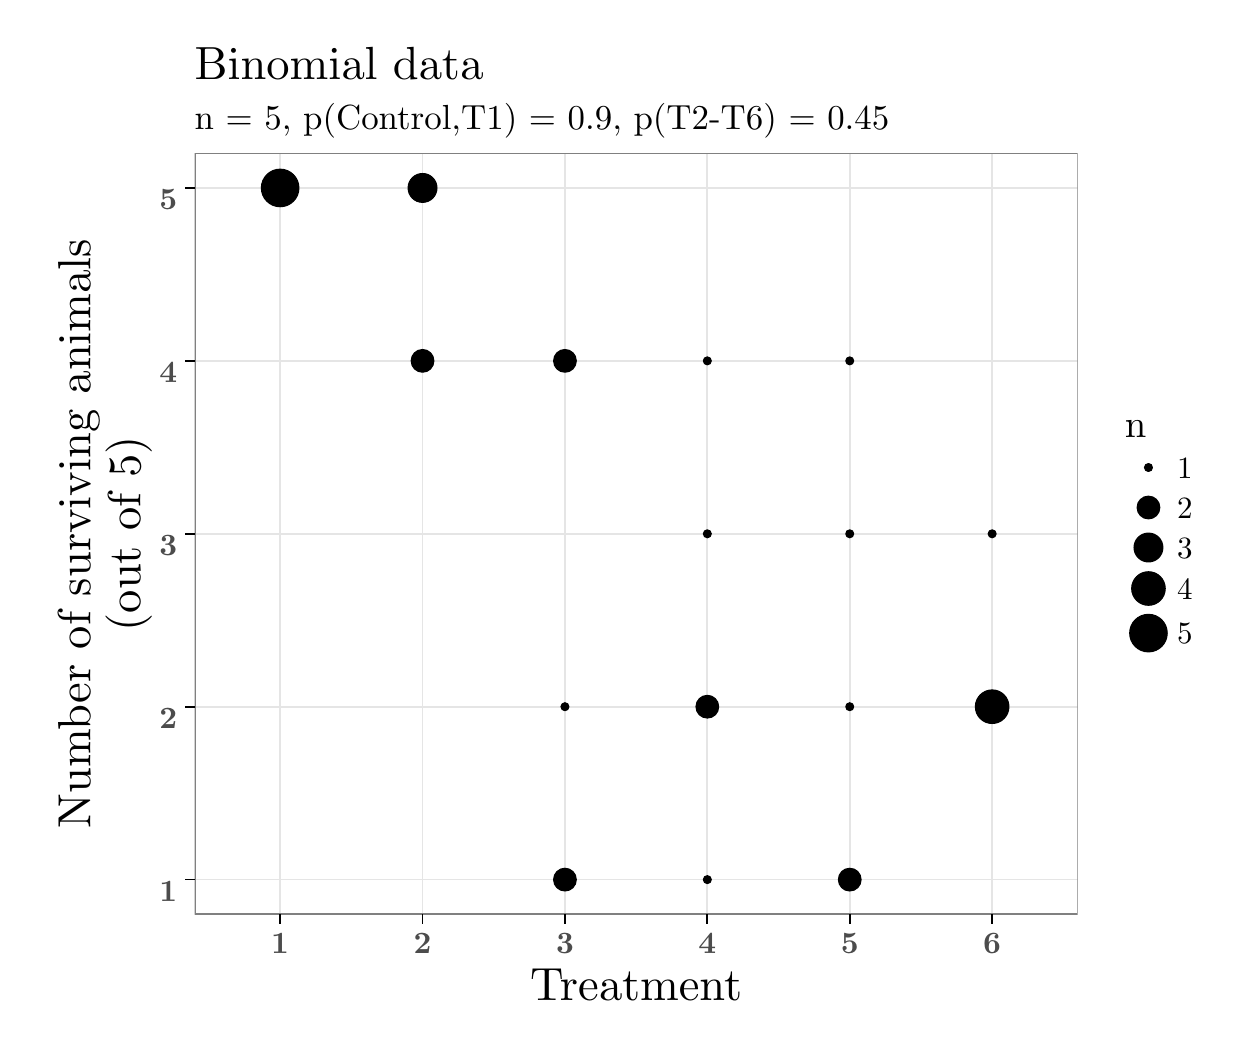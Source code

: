 % Created by tikzDevice version 0.10.1 on 2017-01-04 14:00:20
% !TEX encoding = UTF-8 Unicode
\begin{tikzpicture}[x=1pt,y=1pt]
\definecolor{fillColor}{RGB}{255,255,255}
\path[use as bounding box,fill=fillColor,fill opacity=0.00] (0,0) rectangle (433.62,361.35);
\begin{scope}
\path[clip] (  0.00,  0.00) rectangle (433.62,361.35);
\definecolor{drawColor}{RGB}{255,255,255}
\definecolor{fillColor}{RGB}{255,255,255}

\path[draw=drawColor,line width= 0.6pt,line join=round,line cap=round,fill=fillColor] (  0.00,  0.00) rectangle (433.62,361.35);
\end{scope}
\begin{scope}
\path[clip] ( 60.35, 41.00) rectangle (379.38,315.93);
\definecolor{fillColor}{RGB}{255,255,255}

\path[fill=fillColor] ( 60.35, 41.00) rectangle (379.38,315.93);
\definecolor{drawColor}{gray}{0.90}

\path[draw=drawColor,line width= 0.6pt,line join=round] ( 60.35, 53.50) --
	(379.38, 53.50);

\path[draw=drawColor,line width= 0.6pt,line join=round] ( 60.35,115.98) --
	(379.38,115.98);

\path[draw=drawColor,line width= 0.6pt,line join=round] ( 60.35,178.46) --
	(379.38,178.46);

\path[draw=drawColor,line width= 0.6pt,line join=round] ( 60.35,240.95) --
	(379.38,240.95);

\path[draw=drawColor,line width= 0.6pt,line join=round] ( 60.35,303.43) --
	(379.38,303.43);

\path[draw=drawColor,line width= 0.6pt,line join=round] ( 91.23, 41.00) --
	( 91.23,315.93);

\path[draw=drawColor,line width= 0.6pt,line join=round] (142.68, 41.00) --
	(142.68,315.93);

\path[draw=drawColor,line width= 0.6pt,line join=round] (194.14, 41.00) --
	(194.14,315.93);

\path[draw=drawColor,line width= 0.6pt,line join=round] (245.59, 41.00) --
	(245.59,315.93);

\path[draw=drawColor,line width= 0.6pt,line join=round] (297.05, 41.00) --
	(297.05,315.93);

\path[draw=drawColor,line width= 0.6pt,line join=round] (348.51, 41.00) --
	(348.51,315.93);
\definecolor{drawColor}{RGB}{0,0,0}
\definecolor{fillColor}{RGB}{0,0,0}

\path[draw=drawColor,line width= 0.4pt,line join=round,line cap=round,fill=fillColor] ( 91.23,303.43) circle (  6.78);

\path[draw=drawColor,line width= 0.4pt,line join=round,line cap=round,fill=fillColor] (142.68,240.95) circle (  4.10);

\path[draw=drawColor,line width= 0.4pt,line join=round,line cap=round,fill=fillColor] (142.68,303.43) circle (  5.21);

\path[draw=drawColor,line width= 0.4pt,line join=round,line cap=round,fill=fillColor] (194.14, 53.50) circle (  4.10);

\path[draw=drawColor,line width= 0.4pt,line join=round,line cap=round,fill=fillColor] (194.14,115.98) circle (  1.43);

\path[draw=drawColor,line width= 0.4pt,line join=round,line cap=round,fill=fillColor] (194.14,240.95) circle (  4.10);

\path[draw=drawColor,line width= 0.4pt,line join=round,line cap=round,fill=fillColor] (245.59, 53.50) circle (  1.43);

\path[draw=drawColor,line width= 0.4pt,line join=round,line cap=round,fill=fillColor] (245.59,115.98) circle (  4.10);

\path[draw=drawColor,line width= 0.4pt,line join=round,line cap=round,fill=fillColor] (245.59,178.46) circle (  1.43);

\path[draw=drawColor,line width= 0.4pt,line join=round,line cap=round,fill=fillColor] (245.59,240.95) circle (  1.43);

\path[draw=drawColor,line width= 0.4pt,line join=round,line cap=round,fill=fillColor] (297.05, 53.50) circle (  4.10);

\path[draw=drawColor,line width= 0.4pt,line join=round,line cap=round,fill=fillColor] (297.05,115.98) circle (  1.43);

\path[draw=drawColor,line width= 0.4pt,line join=round,line cap=round,fill=fillColor] (297.05,178.46) circle (  1.43);

\path[draw=drawColor,line width= 0.4pt,line join=round,line cap=round,fill=fillColor] (297.05,240.95) circle (  1.43);

\path[draw=drawColor,line width= 0.4pt,line join=round,line cap=round,fill=fillColor] (348.51,115.98) circle (  6.06);

\path[draw=drawColor,line width= 0.4pt,line join=round,line cap=round,fill=fillColor] (348.51,178.46) circle (  1.43);
\definecolor{drawColor}{gray}{0.50}

\path[draw=drawColor,line width= 0.6pt,line join=round,line cap=round] ( 60.35, 41.00) rectangle (379.38,315.93);
\end{scope}
\begin{scope}
\path[clip] (  0.00,  0.00) rectangle (433.62,361.35);
\definecolor{drawColor}{gray}{0.30}

\node[text=drawColor,anchor=base east,inner sep=0pt, outer sep=0pt, scale=  1.12] at ( 54.05, 45.77) {\bfseries 1};

\node[text=drawColor,anchor=base east,inner sep=0pt, outer sep=0pt, scale=  1.12] at ( 54.05,108.25) {\bfseries 2};

\node[text=drawColor,anchor=base east,inner sep=0pt, outer sep=0pt, scale=  1.12] at ( 54.05,170.74) {\bfseries 3};

\node[text=drawColor,anchor=base east,inner sep=0pt, outer sep=0pt, scale=  1.12] at ( 54.05,233.22) {\bfseries 4};

\node[text=drawColor,anchor=base east,inner sep=0pt, outer sep=0pt, scale=  1.12] at ( 54.05,295.70) {\bfseries 5};
\end{scope}
\begin{scope}
\path[clip] (  0.00,  0.00) rectangle (433.62,361.35);
\definecolor{drawColor}{RGB}{0,0,0}

\path[draw=drawColor,line width= 0.6pt,line join=round] ( 56.85, 53.50) --
	( 60.35, 53.50);

\path[draw=drawColor,line width= 0.6pt,line join=round] ( 56.85,115.98) --
	( 60.35,115.98);

\path[draw=drawColor,line width= 0.6pt,line join=round] ( 56.85,178.46) --
	( 60.35,178.46);

\path[draw=drawColor,line width= 0.6pt,line join=round] ( 56.85,240.95) --
	( 60.35,240.95);

\path[draw=drawColor,line width= 0.6pt,line join=round] ( 56.85,303.43) --
	( 60.35,303.43);
\end{scope}
\begin{scope}
\path[clip] (  0.00,  0.00) rectangle (433.62,361.35);
\definecolor{drawColor}{RGB}{0,0,0}

\path[draw=drawColor,line width= 0.6pt,line join=round] ( 91.23, 37.50) --
	( 91.23, 41.00);

\path[draw=drawColor,line width= 0.6pt,line join=round] (142.68, 37.50) --
	(142.68, 41.00);

\path[draw=drawColor,line width= 0.6pt,line join=round] (194.14, 37.50) --
	(194.14, 41.00);

\path[draw=drawColor,line width= 0.6pt,line join=round] (245.59, 37.50) --
	(245.59, 41.00);

\path[draw=drawColor,line width= 0.6pt,line join=round] (297.05, 37.50) --
	(297.05, 41.00);

\path[draw=drawColor,line width= 0.6pt,line join=round] (348.51, 37.50) --
	(348.51, 41.00);
\end{scope}
\begin{scope}
\path[clip] (  0.00,  0.00) rectangle (433.62,361.35);
\definecolor{drawColor}{gray}{0.30}

\node[text=drawColor,anchor=base,inner sep=0pt, outer sep=0pt, scale=  1.12] at ( 91.23, 26.97) {\bfseries 1};

\node[text=drawColor,anchor=base,inner sep=0pt, outer sep=0pt, scale=  1.12] at (142.68, 26.97) {\bfseries 2};

\node[text=drawColor,anchor=base,inner sep=0pt, outer sep=0pt, scale=  1.12] at (194.14, 26.97) {\bfseries 3};

\node[text=drawColor,anchor=base,inner sep=0pt, outer sep=0pt, scale=  1.12] at (245.59, 26.97) {\bfseries 4};

\node[text=drawColor,anchor=base,inner sep=0pt, outer sep=0pt, scale=  1.12] at (297.05, 26.97) {\bfseries 5};

\node[text=drawColor,anchor=base,inner sep=0pt, outer sep=0pt, scale=  1.12] at (348.51, 26.97) {\bfseries 6};
\end{scope}
\begin{scope}
\path[clip] (  0.00,  0.00) rectangle (433.62,361.35);
\definecolor{drawColor}{RGB}{0,0,0}

\node[text=drawColor,anchor=base,inner sep=0pt, outer sep=0pt, scale=  1.68] at (219.87,  9.80) {Treatment};
\end{scope}
\begin{scope}
\path[clip] (  0.00,  0.00) rectangle (433.62,361.35);
\definecolor{drawColor}{RGB}{0,0,0}

\node[text=drawColor,rotate= 90.00,anchor=base,inner sep=0pt, outer sep=0pt, scale=  1.68] at ( 22.62,178.46) {Number of surviving animals};

\node[text=drawColor,rotate= 90.00,anchor=base,inner sep=0pt, outer sep=0pt, scale=  1.68] at ( 40.76,178.46) {(out of 5)};
\end{scope}
\begin{scope}
\path[clip] (  0.00,  0.00) rectangle (433.62,361.35);
\definecolor{fillColor}{RGB}{255,255,255}

\path[fill=fillColor] (390.76,128.35) rectangle (426.62,228.58);
\end{scope}
\begin{scope}
\path[clip] (  0.00,  0.00) rectangle (433.62,361.35);
\definecolor{drawColor}{RGB}{0,0,0}

\node[text=drawColor,anchor=base west,inner sep=0pt, outer sep=0pt, scale=  1.40] at (396.45,213.25) {n};
\end{scope}
\begin{scope}
\path[clip] (  0.00,  0.00) rectangle (433.62,361.35);
\definecolor{drawColor}{RGB}{0,0,0}
\definecolor{fillColor}{RGB}{0,0,0}

\path[draw=drawColor,line width= 0.4pt,line join=round,line cap=round,fill=fillColor] (404.99,202.41) circle (  1.43);
\end{scope}
\begin{scope}
\path[clip] (  0.00,  0.00) rectangle (433.62,361.35);
\definecolor{drawColor}{RGB}{0,0,0}
\definecolor{fillColor}{RGB}{0,0,0}

\path[draw=drawColor,line width= 0.4pt,line join=round,line cap=round,fill=fillColor] (404.99,187.96) circle (  4.10);
\end{scope}
\begin{scope}
\path[clip] (  0.00,  0.00) rectangle (433.62,361.35);
\definecolor{drawColor}{RGB}{0,0,0}
\definecolor{fillColor}{RGB}{0,0,0}

\path[draw=drawColor,line width= 0.4pt,line join=round,line cap=round,fill=fillColor] (404.99,173.50) circle (  5.21);
\end{scope}
\begin{scope}
\path[clip] (  0.00,  0.00) rectangle (433.62,361.35);
\definecolor{drawColor}{RGB}{0,0,0}
\definecolor{fillColor}{RGB}{0,0,0}

\path[draw=drawColor,line width= 0.4pt,line join=round,line cap=round,fill=fillColor] (404.99,158.69) circle (  6.06);
\end{scope}
\begin{scope}
\path[clip] (  0.00,  0.00) rectangle (433.62,361.35);
\definecolor{drawColor}{RGB}{0,0,0}
\definecolor{fillColor}{RGB}{0,0,0}

\path[draw=drawColor,line width= 0.4pt,line join=round,line cap=round,fill=fillColor] (404.99,142.57) circle (  6.78);
\end{scope}
\begin{scope}
\path[clip] (  0.00,  0.00) rectangle (433.62,361.35);
\definecolor{drawColor}{RGB}{0,0,0}

\node[text=drawColor,anchor=base west,inner sep=0pt, outer sep=0pt, scale=  1.12] at (415.33,198.55) {1};
\end{scope}
\begin{scope}
\path[clip] (  0.00,  0.00) rectangle (433.62,361.35);
\definecolor{drawColor}{RGB}{0,0,0}

\node[text=drawColor,anchor=base west,inner sep=0pt, outer sep=0pt, scale=  1.12] at (415.33,184.10) {2};
\end{scope}
\begin{scope}
\path[clip] (  0.00,  0.00) rectangle (433.62,361.35);
\definecolor{drawColor}{RGB}{0,0,0}

\node[text=drawColor,anchor=base west,inner sep=0pt, outer sep=0pt, scale=  1.12] at (415.33,169.65) {3};
\end{scope}
\begin{scope}
\path[clip] (  0.00,  0.00) rectangle (433.62,361.35);
\definecolor{drawColor}{RGB}{0,0,0}

\node[text=drawColor,anchor=base west,inner sep=0pt, outer sep=0pt, scale=  1.12] at (415.33,154.84) {4};
\end{scope}
\begin{scope}
\path[clip] (  0.00,  0.00) rectangle (433.62,361.35);
\definecolor{drawColor}{RGB}{0,0,0}

\node[text=drawColor,anchor=base west,inner sep=0pt, outer sep=0pt, scale=  1.12] at (415.33,138.72) {5};
\end{scope}
\begin{scope}
\path[clip] (  0.00,  0.00) rectangle (433.62,361.35);
\definecolor{drawColor}{RGB}{0,0,0}

\node[text=drawColor,anchor=base west,inner sep=0pt, outer sep=0pt, scale=  1.26] at ( 60.35,324.73) {n = 5, p(Control,T1) = 0.9, p(T2-T6) = 0.45};
\end{scope}
\begin{scope}
\path[clip] (  0.00,  0.00) rectangle (433.62,361.35);
\definecolor{drawColor}{RGB}{0,0,0}

\node[text=drawColor,anchor=base west,inner sep=0pt, outer sep=0pt, scale=  1.68] at ( 60.35,342.78) {Binomial data};
\end{scope}
\end{tikzpicture}
